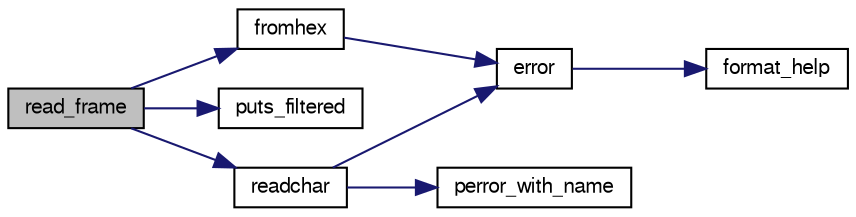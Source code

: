digraph G
{
  edge [fontname="FreeSans",fontsize="10",labelfontname="FreeSans",labelfontsize="10"];
  node [fontname="FreeSans",fontsize="10",shape=record];
  rankdir=LR;
  Node1 [label="read_frame",height=0.2,width=0.4,color="black", fillcolor="grey75", style="filled" fontcolor="black"];
  Node1 -> Node2 [color="midnightblue",fontsize="10",style="solid"];
  Node2 [label="fromhex",height=0.2,width=0.4,color="black", fillcolor="white", style="filled",URL="$remotegdb_8cc.html#abaf2da36c14363e87d968d2da3c6bcad"];
  Node2 -> Node3 [color="midnightblue",fontsize="10",style="solid"];
  Node3 [label="error",height=0.2,width=0.4,color="black", fillcolor="white", style="filled",URL="$error_8cc.html#a158a1af99275c1555bf5fcc74709aa5a"];
  Node3 -> Node4 [color="midnightblue",fontsize="10",style="solid"];
  Node4 [label="format_help",height=0.2,width=0.4,color="black", fillcolor="white", style="filled",URL="$error_8cc.html#aa182c84a77010100b5b8a15b1ff22e70"];
  Node1 -> Node5 [color="midnightblue",fontsize="10",style="solid"];
  Node5 [label="puts_filtered",height=0.2,width=0.4,color="black", fillcolor="white", style="filled",URL="$remotegdb_8cc.html#a8ff699775b27c3a360306817af74dbef"];
  Node1 -> Node6 [color="midnightblue",fontsize="10",style="solid"];
  Node6 [label="readchar",height=0.2,width=0.4,color="black", fillcolor="white", style="filled",URL="$remotegdb_8cc.html#a8e189f02ddb32d3d2efe6e5688a26c10"];
  Node6 -> Node3 [color="midnightblue",fontsize="10",style="solid"];
  Node6 -> Node7 [color="midnightblue",fontsize="10",style="solid"];
  Node7 [label="perror_with_name",height=0.2,width=0.4,color="black", fillcolor="white", style="filled",URL="$remotegdb_8cc.html#ab2991d7c0f1c8ca8197510fb12f0bc2a"];
}
